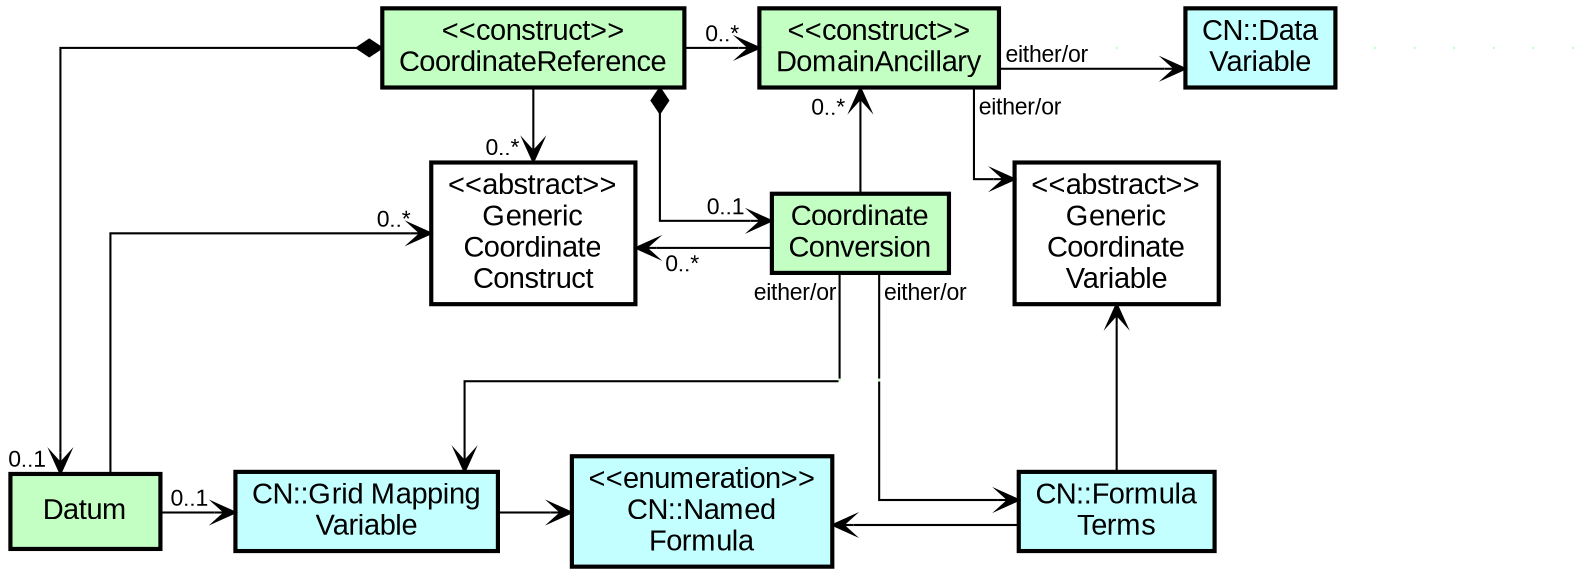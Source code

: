 # ====================================================================
# Source code for cfdm_coordinate_reference.svg
#
# cfdm_coordinate_reference.svg created with:
#
# $ dot -T svg cfdm_coordinate_reference.gv cfdm_coordinate_reference.svg
# ====================================================================

digraph {splines=ortho nodesep="+0.25"

node [
     style="filled,bold"
     shape=rectangle
     fillcolor="#C3FFC2"
     width=1.0
     height=0.5
     fontname="Arial"
     ]

# --------------------------------------------------------------------
# CF-netCDF variables
# --------------------------------------------------------------------
DataVariable [
	       fillcolor="#C3FFFF"
	       label="CN::Data\nVariable"
	       ]

GenericCoordinateVariable [
		  label="<<abstract>>\nGeneric\nCoordinate\nVariable"
		  fillcolor=white
		  ]
GridMappingVariable [
	     fillcolor="#C3FFFF"
	     label="CN::Grid Mapping\nVariable"
	     ]

NamedFormula [
	     fillcolor="#C3FFFF"
	     label="<<enumeration>>\nCN::Named\nFormula"
	     ]

FormulaTerms [
	     fillcolor="#C3FFFF"
	     label="CN::Formula\nTerms"
	     ]

# --------------------------------------------------------------------
# CF data model constructs
# --------------------------------------------------------------------
GenericCoordinateConstruct [
		  label="<<abstract>>\nGeneric\nCoordinate\nConstruct"
		  fillcolor=white
		  ]
DomainAncillary [
	   label="<<construct>>\nDomainAncillary"
	   ]
CoordinateReference [
		    label="<<construct>>\nCoordinateReference"
		    ]
CoordinateConversion [
		    label="Coordinate\nConversion"
		    ]
Datum [
		    label="Datum"
		    ]

## --------------------------------------------------------------------
## Notes
## --------------------------------------------------------------------
#Note [
#               style=filled
#	       fillcolor=white
#	       label="A Coordinate Conversion
#can only be associated
#with one of
#Grid Mapping Variable
#or Formula Terms"
#	       fontsize="11.0"
#	       fontname="Arial italic"
#	       ]

# --------------------------------------------------------------------
# Invisible nodes used to aid in layout
# --------------------------------------------------------------------
node [
     width=0
     height=0
     size=fixed
     shape=none
     label=""
     ]
route1
route2
route3
route4
route5
route6
route7
route8

edge [arrowtail=none
      arrowhead=vee
      dir=both
      arrowsize=1.0
      fontname="Arial"
      labelfontsize=11.0
      ]

CoordinateReference -> DomainAncillary [headlabel="0..*   " minlen=2]
CoordinateReference -> GenericCoordinateConstruct [weight=100
                                                   headlabel="0..*  "]
CoordinateReference -> Datum [arrowtail=diamond headlabel="0..1  "]
CoordinateReference -> CoordinateConversion [arrowtail=diamond
		                             headlabel="0..1    "]
DomainAncillary -> CoordinateConversion [arrowhead=none
			                 arrowtail=vee
					 taillabel="0..*       "
			                 labeldistance=1.1]
GenericCoordinateConstruct -> CoordinateConversion [arrowhead=none
			                            arrowtail=vee
						    taillabel="   0..*"
						    labeldistance=2.0]
DomainAncillary -> DataVariable [taillabel=" either/or" minlen=5]
DomainAncillary -> GenericCoordinateVariable [taillabel="                  either/or"
                                              labeldistance=1.1]

Datum -> GenericCoordinateConstruct [headlabel="0..*   "]
Datum -> GridMappingVariable [minlen=2 headlabel="0..1    "]
GridMappingVariable -> NamedFormula [minlen=2]
NamedFormula -> FormulaTerms [arrowtail=vee arrowhead=none minlen=5]
GenericCoordinateVariable -> FormulaTerms [weight=100
			                   arrowtail=vee
					   arrowhead=none]

CoordinateConversion -> route7 [weight=100
		                arrowhead=none
                                taillabel="either/or           "
				labeldistance=1.1]
route7 -> GridMappingVariable []
CoordinateConversion -> route8 [weight=100
		                arrowhead=none
                                taillabel="                  either/or"
				labeldistance=1.1]
route8 -> FormulaTerms []

{rank=same; CoordinateReference, DomainAncillary, DataVariable}
{rank=same; GenericCoordinateConstruct, CoordinateConversion,
	    GenericCoordinateVariable}
{rank=same; Datum, GridMappingVariable, NamedFormula, FormulaTerms}
{rank=same; route7, route8}


# --------------------------------------------------------------------
# Invisible edges used to aid in layout
# --------------------------------------------------------------------
CoordinateConversion -> GenericCoordinateVariable [style=invis]
Data -> GenericCoordinateVariable [style=invis]

}
